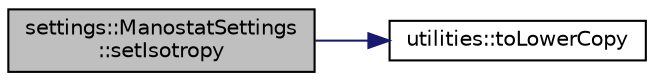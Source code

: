 digraph "settings::ManostatSettings::setIsotropy"
{
 // LATEX_PDF_SIZE
  edge [fontname="Helvetica",fontsize="10",labelfontname="Helvetica",labelfontsize="10"];
  node [fontname="Helvetica",fontsize="10",shape=record];
  rankdir="LR";
  Node1 [label="settings::ManostatSettings\l::setIsotropy",height=0.2,width=0.4,color="black", fillcolor="grey75", style="filled", fontcolor="black",tooltip="sets the isotropy to enum in settings"];
  Node1 -> Node2 [color="midnightblue",fontsize="10",style="solid",fontname="Helvetica"];
  Node2 [label="utilities::toLowerCopy",height=0.2,width=0.4,color="black", fillcolor="white", style="filled",URL="$namespaceutilities.html#a00b80743096ddd313ba418b9a7730698",tooltip="returns a copy of a string all lower case"];
}
